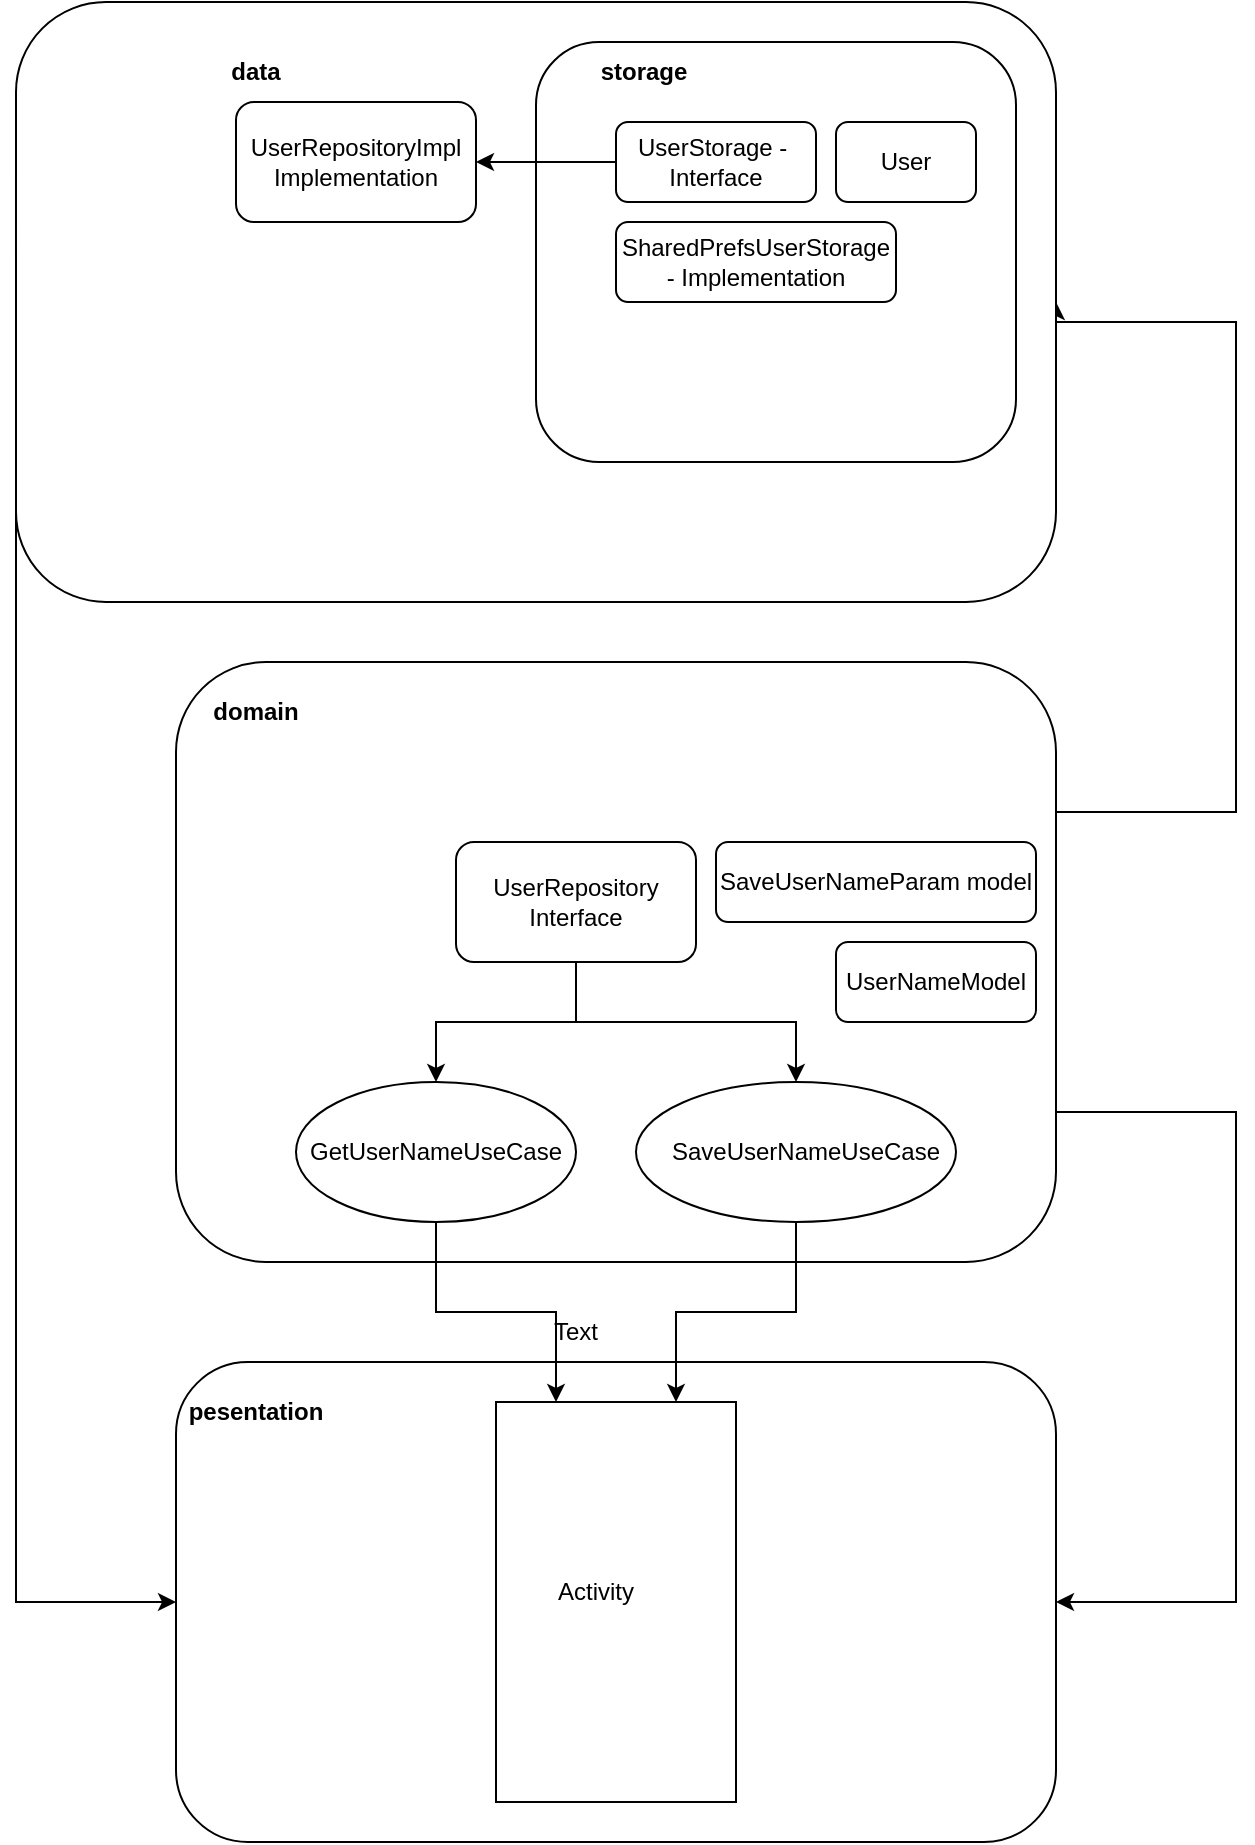 <mxfile version="21.3.4" type="github">
  <diagram name="Страница 1" id="SX7Rvf3FT2v_ZHJy29ds">
    <mxGraphModel dx="1002" dy="1738" grid="1" gridSize="10" guides="1" tooltips="1" connect="1" arrows="1" fold="1" page="1" pageScale="1" pageWidth="827" pageHeight="1169" math="0" shadow="0">
      <root>
        <mxCell id="0" />
        <mxCell id="1" parent="0" />
        <mxCell id="mFQjxvUgPUd98KbhLSOo-27" style="edgeStyle=orthogonalEdgeStyle;rounded=0;orthogonalLoop=1;jettySize=auto;html=1;exitX=1;exitY=0.75;exitDx=0;exitDy=0;entryX=1;entryY=0.5;entryDx=0;entryDy=0;" edge="1" parent="1" source="mFQjxvUgPUd98KbhLSOo-2" target="mFQjxvUgPUd98KbhLSOo-1">
          <mxGeometry relative="1" as="geometry">
            <Array as="points">
              <mxPoint x="710" y="505" />
              <mxPoint x="710" y="750" />
            </Array>
          </mxGeometry>
        </mxCell>
        <mxCell id="mFQjxvUgPUd98KbhLSOo-28" style="edgeStyle=orthogonalEdgeStyle;rounded=0;orthogonalLoop=1;jettySize=auto;html=1;exitX=1;exitY=0.25;exitDx=0;exitDy=0;entryX=1;entryY=0.5;entryDx=0;entryDy=0;" edge="1" parent="1" source="mFQjxvUgPUd98KbhLSOo-2" target="mFQjxvUgPUd98KbhLSOo-14">
          <mxGeometry relative="1" as="geometry">
            <Array as="points">
              <mxPoint x="710" y="355" />
              <mxPoint x="710" y="110" />
            </Array>
          </mxGeometry>
        </mxCell>
        <mxCell id="mFQjxvUgPUd98KbhLSOo-2" value="" style="rounded=1;whiteSpace=wrap;html=1;" vertex="1" parent="1">
          <mxGeometry x="180" y="280" width="440" height="300" as="geometry" />
        </mxCell>
        <mxCell id="mFQjxvUgPUd98KbhLSOo-1" value="" style="rounded=1;whiteSpace=wrap;html=1;" vertex="1" parent="1">
          <mxGeometry x="180" y="630" width="440" height="240" as="geometry" />
        </mxCell>
        <mxCell id="mFQjxvUgPUd98KbhLSOo-3" value="" style="rounded=0;whiteSpace=wrap;html=1;" vertex="1" parent="1">
          <mxGeometry x="340" y="650" width="120" height="200" as="geometry" />
        </mxCell>
        <mxCell id="mFQjxvUgPUd98KbhLSOo-4" value="&lt;b&gt;pesentation&lt;/b&gt;" style="text;html=1;strokeColor=none;fillColor=none;align=center;verticalAlign=middle;whiteSpace=wrap;rounded=0;" vertex="1" parent="1">
          <mxGeometry x="190" y="640" width="60" height="30" as="geometry" />
        </mxCell>
        <mxCell id="mFQjxvUgPUd98KbhLSOo-5" value="&lt;b&gt;domain&lt;/b&gt;" style="text;html=1;strokeColor=none;fillColor=none;align=center;verticalAlign=middle;whiteSpace=wrap;rounded=0;" vertex="1" parent="1">
          <mxGeometry x="190" y="290" width="60" height="30" as="geometry" />
        </mxCell>
        <mxCell id="mFQjxvUgPUd98KbhLSOo-6" value="" style="ellipse;whiteSpace=wrap;html=1;" vertex="1" parent="1">
          <mxGeometry x="240" y="490" width="140" height="70" as="geometry" />
        </mxCell>
        <mxCell id="mFQjxvUgPUd98KbhLSOo-11" style="edgeStyle=orthogonalEdgeStyle;rounded=0;orthogonalLoop=1;jettySize=auto;html=1;exitX=0.5;exitY=1;exitDx=0;exitDy=0;entryX=0.75;entryY=0;entryDx=0;entryDy=0;" edge="1" parent="1" source="mFQjxvUgPUd98KbhLSOo-7" target="mFQjxvUgPUd98KbhLSOo-3">
          <mxGeometry relative="1" as="geometry" />
        </mxCell>
        <mxCell id="mFQjxvUgPUd98KbhLSOo-7" value="" style="ellipse;whiteSpace=wrap;html=1;" vertex="1" parent="1">
          <mxGeometry x="410" y="490" width="160" height="70" as="geometry" />
        </mxCell>
        <mxCell id="mFQjxvUgPUd98KbhLSOo-9" value="" style="edgeStyle=orthogonalEdgeStyle;rounded=0;orthogonalLoop=1;jettySize=auto;html=1;exitX=0.5;exitY=1;exitDx=0;exitDy=0;entryX=0.25;entryY=0;entryDx=0;entryDy=0;" edge="1" parent="1" source="mFQjxvUgPUd98KbhLSOo-6" target="mFQjxvUgPUd98KbhLSOo-3">
          <mxGeometry relative="1" as="geometry">
            <mxPoint x="300" y="570" as="sourcePoint" />
          </mxGeometry>
        </mxCell>
        <mxCell id="mFQjxvUgPUd98KbhLSOo-8" value="GetUserNameUseCase" style="text;html=1;strokeColor=none;fillColor=none;align=center;verticalAlign=middle;whiteSpace=wrap;rounded=0;" vertex="1" parent="1">
          <mxGeometry x="280" y="510" width="60" height="30" as="geometry" />
        </mxCell>
        <mxCell id="mFQjxvUgPUd98KbhLSOo-10" value="SaveUserNameUseCase" style="text;html=1;strokeColor=none;fillColor=none;align=center;verticalAlign=middle;whiteSpace=wrap;rounded=0;" vertex="1" parent="1">
          <mxGeometry x="465" y="510" width="60" height="30" as="geometry" />
        </mxCell>
        <mxCell id="mFQjxvUgPUd98KbhLSOo-12" value="Text" style="text;html=1;strokeColor=none;fillColor=none;align=center;verticalAlign=middle;whiteSpace=wrap;rounded=0;" vertex="1" parent="1">
          <mxGeometry x="350" y="600" width="60" height="30" as="geometry" />
        </mxCell>
        <mxCell id="mFQjxvUgPUd98KbhLSOo-13" value="Activity" style="text;html=1;strokeColor=none;fillColor=none;align=center;verticalAlign=middle;whiteSpace=wrap;rounded=0;" vertex="1" parent="1">
          <mxGeometry x="360" y="730" width="60" height="30" as="geometry" />
        </mxCell>
        <mxCell id="mFQjxvUgPUd98KbhLSOo-26" style="edgeStyle=orthogonalEdgeStyle;rounded=0;orthogonalLoop=1;jettySize=auto;html=1;exitX=0;exitY=0.5;exitDx=0;exitDy=0;entryX=0;entryY=0.5;entryDx=0;entryDy=0;" edge="1" parent="1" source="mFQjxvUgPUd98KbhLSOo-14" target="mFQjxvUgPUd98KbhLSOo-1">
          <mxGeometry relative="1" as="geometry">
            <Array as="points">
              <mxPoint x="100" y="110" />
              <mxPoint x="100" y="750" />
            </Array>
          </mxGeometry>
        </mxCell>
        <mxCell id="mFQjxvUgPUd98KbhLSOo-14" value="" style="rounded=1;whiteSpace=wrap;html=1;" vertex="1" parent="1">
          <mxGeometry x="100" y="-50" width="520" height="300" as="geometry" />
        </mxCell>
        <mxCell id="mFQjxvUgPUd98KbhLSOo-15" value="&lt;b&gt;data&lt;/b&gt;" style="text;html=1;strokeColor=none;fillColor=none;align=center;verticalAlign=middle;whiteSpace=wrap;rounded=0;" vertex="1" parent="1">
          <mxGeometry x="190" y="-30" width="60" height="30" as="geometry" />
        </mxCell>
        <mxCell id="mFQjxvUgPUd98KbhLSOo-16" value="UserRepositoryImpl Implementation" style="rounded=1;whiteSpace=wrap;html=1;" vertex="1" parent="1">
          <mxGeometry x="210" width="120" height="60" as="geometry" />
        </mxCell>
        <mxCell id="mFQjxvUgPUd98KbhLSOo-18" value="UserNameModel" style="rounded=1;whiteSpace=wrap;html=1;" vertex="1" parent="1">
          <mxGeometry x="510" y="420" width="100" height="40" as="geometry" />
        </mxCell>
        <mxCell id="mFQjxvUgPUd98KbhLSOo-19" value="SaveUserNameParam model" style="rounded=1;whiteSpace=wrap;html=1;" vertex="1" parent="1">
          <mxGeometry x="450" y="370" width="160" height="40" as="geometry" />
        </mxCell>
        <mxCell id="mFQjxvUgPUd98KbhLSOo-25" style="edgeStyle=orthogonalEdgeStyle;rounded=0;orthogonalLoop=1;jettySize=auto;html=1;exitX=0.5;exitY=1;exitDx=0;exitDy=0;" edge="1" parent="1" source="mFQjxvUgPUd98KbhLSOo-22" target="mFQjxvUgPUd98KbhLSOo-7">
          <mxGeometry relative="1" as="geometry" />
        </mxCell>
        <mxCell id="mFQjxvUgPUd98KbhLSOo-22" value="UserRepository Interface" style="rounded=1;whiteSpace=wrap;html=1;" vertex="1" parent="1">
          <mxGeometry x="320" y="370" width="120" height="60" as="geometry" />
        </mxCell>
        <mxCell id="mFQjxvUgPUd98KbhLSOo-24" style="edgeStyle=orthogonalEdgeStyle;rounded=0;orthogonalLoop=1;jettySize=auto;html=1;exitX=0.5;exitY=1;exitDx=0;exitDy=0;" edge="1" parent="1" source="mFQjxvUgPUd98KbhLSOo-22" target="mFQjxvUgPUd98KbhLSOo-6">
          <mxGeometry relative="1" as="geometry" />
        </mxCell>
        <mxCell id="mFQjxvUgPUd98KbhLSOo-33" value="" style="rounded=1;whiteSpace=wrap;html=1;" vertex="1" parent="1">
          <mxGeometry x="360" y="-30" width="240" height="210" as="geometry" />
        </mxCell>
        <mxCell id="mFQjxvUgPUd98KbhLSOo-29" value="SharedPrefsUserStorage - Implementation" style="rounded=1;whiteSpace=wrap;html=1;" vertex="1" parent="1">
          <mxGeometry x="400" y="60" width="140" height="40" as="geometry" />
        </mxCell>
        <mxCell id="mFQjxvUgPUd98KbhLSOo-31" style="edgeStyle=orthogonalEdgeStyle;rounded=0;orthogonalLoop=1;jettySize=auto;html=1;exitX=0;exitY=0.5;exitDx=0;exitDy=0;" edge="1" parent="1" source="mFQjxvUgPUd98KbhLSOo-30" target="mFQjxvUgPUd98KbhLSOo-16">
          <mxGeometry relative="1" as="geometry" />
        </mxCell>
        <mxCell id="mFQjxvUgPUd98KbhLSOo-30" value="UserStorage -&amp;nbsp; Interface" style="rounded=1;whiteSpace=wrap;html=1;" vertex="1" parent="1">
          <mxGeometry x="400" y="10" width="100" height="40" as="geometry" />
        </mxCell>
        <mxCell id="mFQjxvUgPUd98KbhLSOo-32" value="User" style="rounded=1;whiteSpace=wrap;html=1;" vertex="1" parent="1">
          <mxGeometry x="510" y="10" width="70" height="40" as="geometry" />
        </mxCell>
        <mxCell id="mFQjxvUgPUd98KbhLSOo-34" value="&lt;b&gt;storage&lt;/b&gt;" style="text;html=1;strokeColor=none;fillColor=none;align=center;verticalAlign=middle;whiteSpace=wrap;rounded=0;" vertex="1" parent="1">
          <mxGeometry x="384" y="-30" width="60" height="30" as="geometry" />
        </mxCell>
      </root>
    </mxGraphModel>
  </diagram>
</mxfile>
